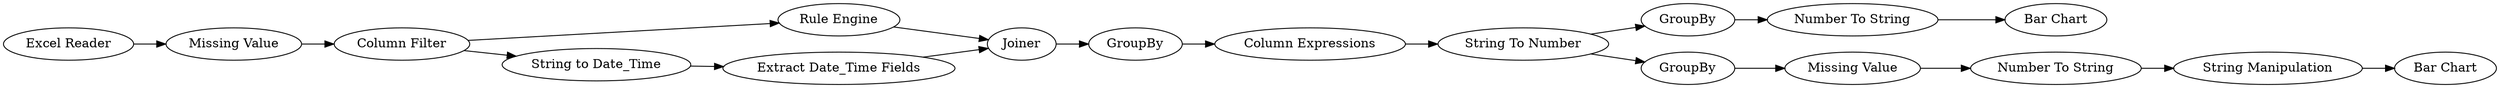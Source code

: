 digraph {
	17 -> 27
	33 -> 34
	28 -> 32
	23 -> 24
	3 -> 14
	3 -> 4
	4 -> 22
	32 -> 30
	14 -> 23
	35 -> 36
	34 -> 35
	1 -> 2
	2 -> 3
	24 -> 17
	29 -> 33
	27 -> 28
	27 -> 29
	22 -> 23
	24 [label=GroupBy]
	27 [label="String To Number"]
	30 [label="Bar Chart"]
	35 [label="String Manipulation"]
	1 [label="Excel Reader"]
	34 [label="Number To String"]
	22 [label="Extract Date_Time Fields"]
	29 [label=GroupBy]
	28 [label=GroupBy]
	36 [label="Bar Chart"]
	23 [label=Joiner]
	4 [label="String to Date_Time"]
	14 [label="Rule Engine"]
	33 [label="Missing Value"]
	17 [label="Column Expressions"]
	32 [label="Number To String"]
	3 [label="Column Filter"]
	2 [label="Missing Value"]
	rankdir=LR
}
